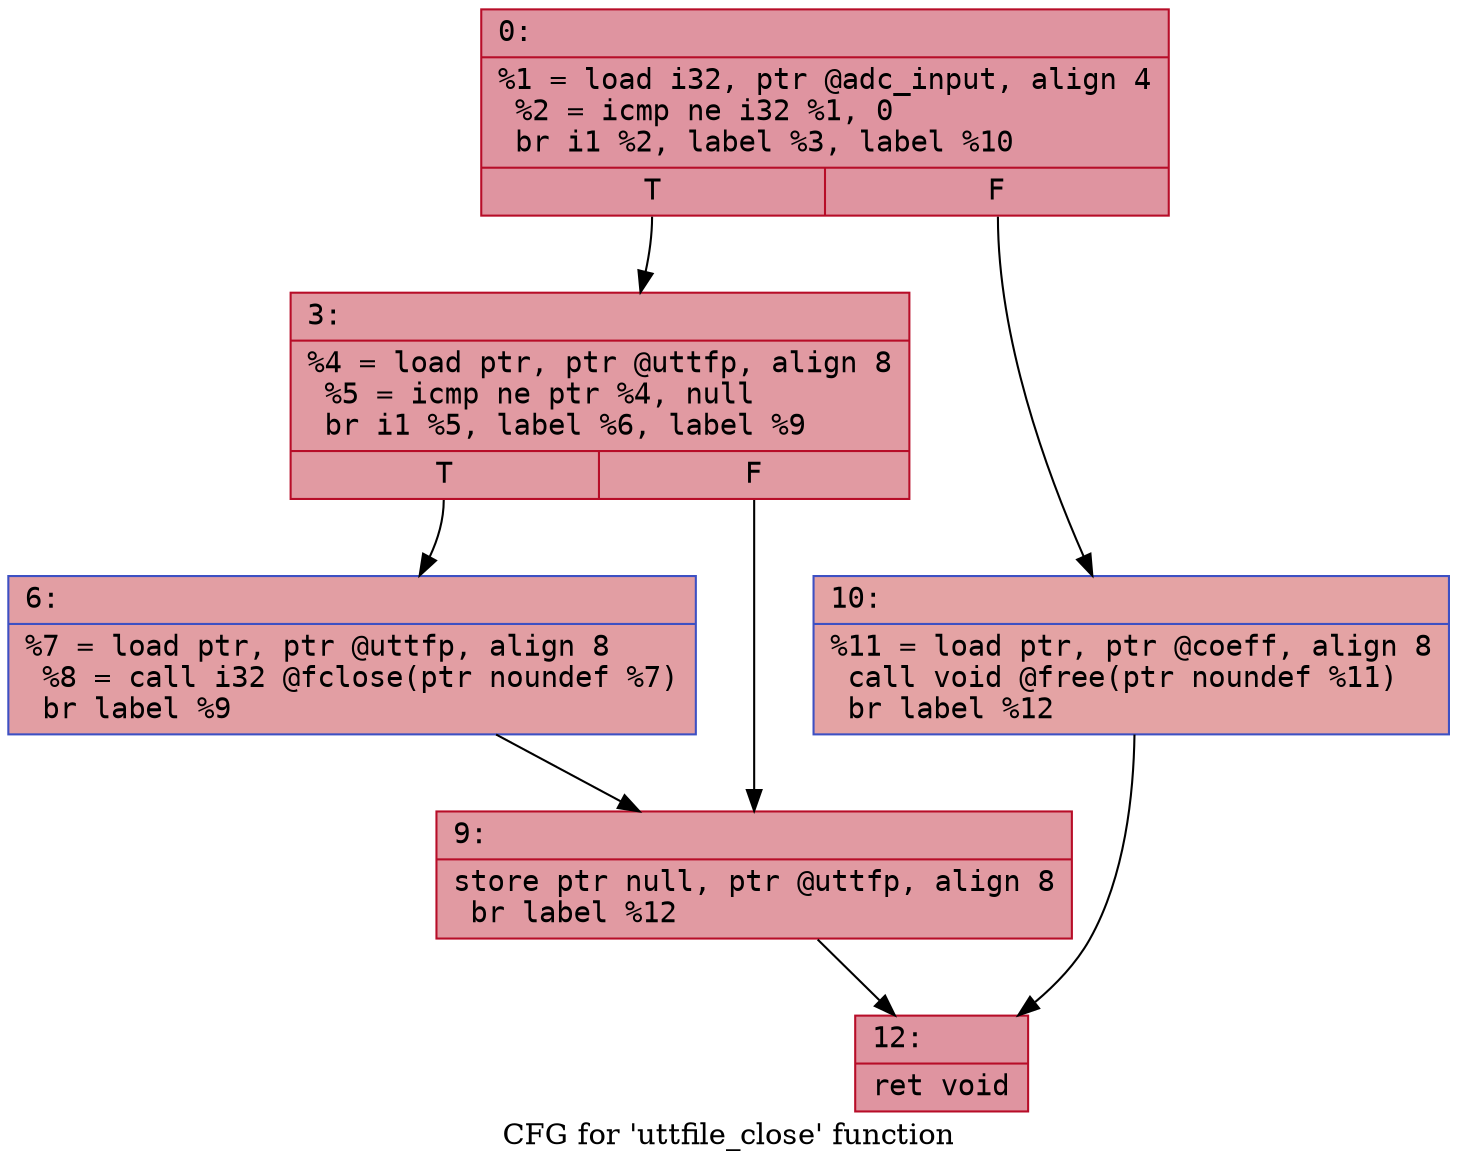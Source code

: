 digraph "CFG for 'uttfile_close' function" {
	label="CFG for 'uttfile_close' function";

	Node0x6000031f80f0 [shape=record,color="#b70d28ff", style=filled, fillcolor="#b70d2870" fontname="Courier",label="{0:\l|  %1 = load i32, ptr @adc_input, align 4\l  %2 = icmp ne i32 %1, 0\l  br i1 %2, label %3, label %10\l|{<s0>T|<s1>F}}"];
	Node0x6000031f80f0:s0 -> Node0x6000031f8140[tooltip="0 -> 3\nProbability 62.50%" ];
	Node0x6000031f80f0:s1 -> Node0x6000031f8230[tooltip="0 -> 10\nProbability 37.50%" ];
	Node0x6000031f8140 [shape=record,color="#b70d28ff", style=filled, fillcolor="#bb1b2c70" fontname="Courier",label="{3:\l|  %4 = load ptr, ptr @uttfp, align 8\l  %5 = icmp ne ptr %4, null\l  br i1 %5, label %6, label %9\l|{<s0>T|<s1>F}}"];
	Node0x6000031f8140:s0 -> Node0x6000031f8190[tooltip="3 -> 6\nProbability 62.50%" ];
	Node0x6000031f8140:s1 -> Node0x6000031f81e0[tooltip="3 -> 9\nProbability 37.50%" ];
	Node0x6000031f8190 [shape=record,color="#3d50c3ff", style=filled, fillcolor="#be242e70" fontname="Courier",label="{6:\l|  %7 = load ptr, ptr @uttfp, align 8\l  %8 = call i32 @fclose(ptr noundef %7)\l  br label %9\l}"];
	Node0x6000031f8190 -> Node0x6000031f81e0[tooltip="6 -> 9\nProbability 100.00%" ];
	Node0x6000031f81e0 [shape=record,color="#b70d28ff", style=filled, fillcolor="#bb1b2c70" fontname="Courier",label="{9:\l|  store ptr null, ptr @uttfp, align 8\l  br label %12\l}"];
	Node0x6000031f81e0 -> Node0x6000031f8280[tooltip="9 -> 12\nProbability 100.00%" ];
	Node0x6000031f8230 [shape=record,color="#3d50c3ff", style=filled, fillcolor="#c32e3170" fontname="Courier",label="{10:\l|  %11 = load ptr, ptr @coeff, align 8\l  call void @free(ptr noundef %11)\l  br label %12\l}"];
	Node0x6000031f8230 -> Node0x6000031f8280[tooltip="10 -> 12\nProbability 100.00%" ];
	Node0x6000031f8280 [shape=record,color="#b70d28ff", style=filled, fillcolor="#b70d2870" fontname="Courier",label="{12:\l|  ret void\l}"];
}
